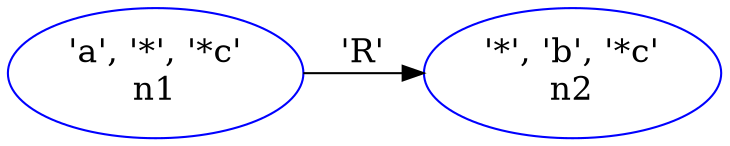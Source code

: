 digraph lg {
	rankdir=LR;
	edge[fontsize=16,weight=1]; node[fontsize=16]; graph[ordering=out];

	/*  NODES (PRIMITIVES) */Pn1 [label="'a', '*', '*c'\nn1", color = blue];
		Pn2 [label="'*', 'b', '*c'\nn2", color = blue];
		
	/*  EDGES (PRIMITIVE RELATIONSHIPS) */
	Pn1 -> Pn2 [label="'R'"];
}

